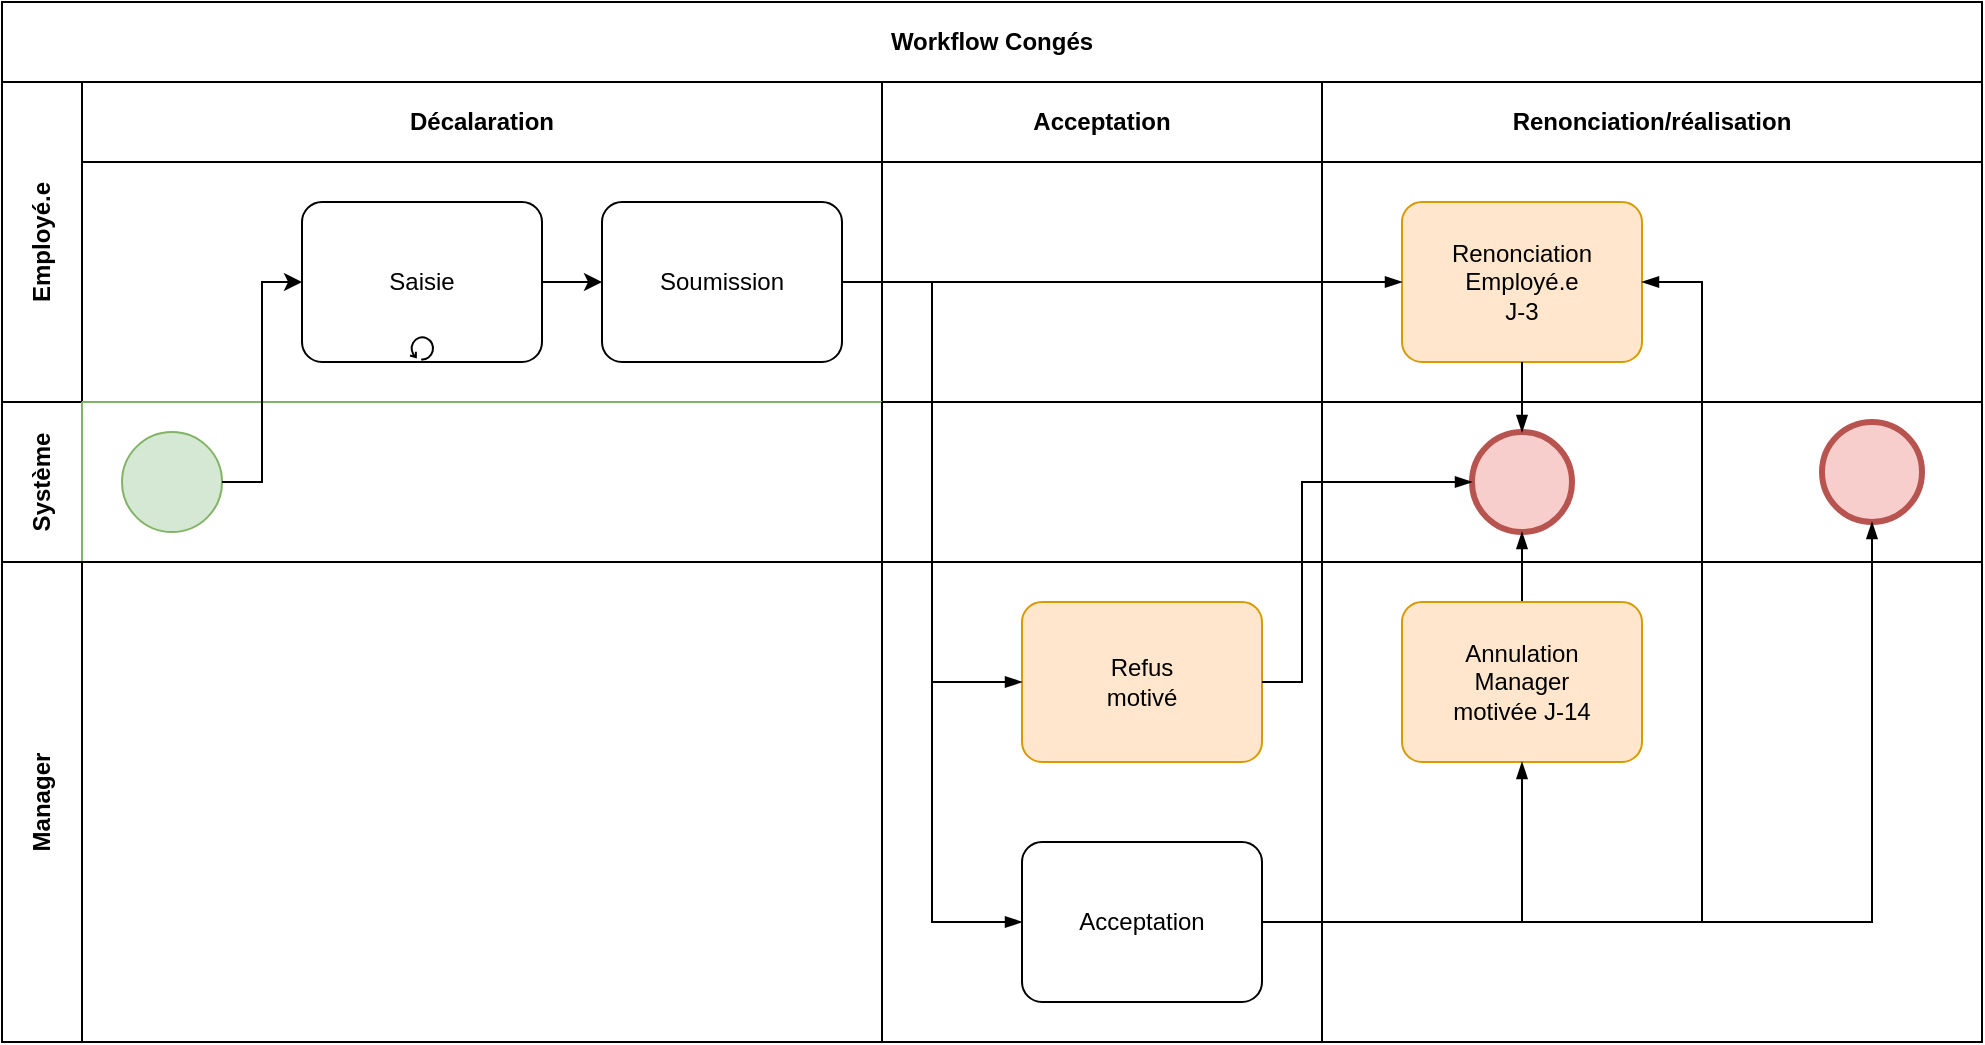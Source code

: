 <mxfile version="16.1.2" type="github"><diagram id="8MAGO7haqK6ek7z3_LDT" name="Page-1"><mxGraphModel dx="1056" dy="588" grid="1" gridSize="10" guides="1" tooltips="1" connect="1" arrows="1" fold="1" page="1" pageScale="1" pageWidth="1169" pageHeight="827" math="0" shadow="0"><root><mxCell id="0"/><mxCell id="1" parent="0"/><mxCell id="12r6SfNr3O9a51ruKMN_-2" value="Workflow Congés" style="shape=table;childLayout=tableLayout;rowLines=0;columnLines=0;startSize=40;html=1;whiteSpace=wrap;collapsible=0;recursiveResize=0;expand=0;pointerEvents=0;fontStyle=1;align=center;" vertex="1" parent="1"><mxGeometry x="10" y="10" width="990" height="520" as="geometry"/></mxCell><mxCell id="12r6SfNr3O9a51ruKMN_-3" value="Employé.e" style="swimlane;horizontal=0;points=[[0,0.5],[1,0.5]];portConstraint=eastwest;startSize=40;html=1;whiteSpace=wrap;collapsible=0;recursiveResize=0;expand=0;pointerEvents=0;fontStyle=1" vertex="1" parent="12r6SfNr3O9a51ruKMN_-2"><mxGeometry y="40" width="990" height="160" as="geometry"/></mxCell><mxCell id="12r6SfNr3O9a51ruKMN_-4" value="Décalaration" style="swimlane;connectable=0;startSize=40;html=1;whiteSpace=wrap;collapsible=0;recursiveResize=0;expand=0;pointerEvents=0;" vertex="1" parent="12r6SfNr3O9a51ruKMN_-3"><mxGeometry x="40" width="400" height="160" as="geometry"><mxRectangle width="400" height="160" as="alternateBounds"/></mxGeometry></mxCell><mxCell id="12r6SfNr3O9a51ruKMN_-31" style="edgeStyle=orthogonalEdgeStyle;rounded=0;orthogonalLoop=1;jettySize=auto;html=1;exitX=1;exitY=0.5;exitDx=0;exitDy=0;exitPerimeter=0;entryX=0;entryY=0.5;entryDx=0;entryDy=0;entryPerimeter=0;" edge="1" parent="12r6SfNr3O9a51ruKMN_-4" source="12r6SfNr3O9a51ruKMN_-15" target="12r6SfNr3O9a51ruKMN_-28"><mxGeometry relative="1" as="geometry"/></mxCell><mxCell id="12r6SfNr3O9a51ruKMN_-15" value="Saisie" style="points=[[0.25,0,0],[0.5,0,0],[0.75,0,0],[1,0.25,0],[1,0.5,0],[1,0.75,0],[0.75,1,0],[0.5,1,0],[0.25,1,0],[0,0.75,0],[0,0.5,0],[0,0.25,0]];shape=mxgraph.bpmn.task;whiteSpace=wrap;rectStyle=rounded;size=10;taskMarker=abstract;isLoopStandard=1;" vertex="1" parent="12r6SfNr3O9a51ruKMN_-4"><mxGeometry x="110" y="60" width="120" height="80" as="geometry"/></mxCell><mxCell id="12r6SfNr3O9a51ruKMN_-28" value="Soumission" style="points=[[0.25,0,0],[0.5,0,0],[0.75,0,0],[1,0.25,0],[1,0.5,0],[1,0.75,0],[0.75,1,0],[0.5,1,0],[0.25,1,0],[0,0.75,0],[0,0.5,0],[0,0.25,0]];shape=mxgraph.bpmn.task;whiteSpace=wrap;rectStyle=rounded;size=10;taskMarker=abstract;" vertex="1" parent="12r6SfNr3O9a51ruKMN_-4"><mxGeometry x="260" y="60" width="120" height="80" as="geometry"/></mxCell><mxCell id="12r6SfNr3O9a51ruKMN_-5" value="Acceptation" style="swimlane;connectable=0;startSize=40;html=1;whiteSpace=wrap;collapsible=0;recursiveResize=0;expand=0;pointerEvents=0;" vertex="1" parent="12r6SfNr3O9a51ruKMN_-3"><mxGeometry x="440" width="220" height="160" as="geometry"><mxRectangle width="220" height="160" as="alternateBounds"/></mxGeometry></mxCell><mxCell id="12r6SfNr3O9a51ruKMN_-6" value="Renonciation/réalisation" style="swimlane;connectable=0;startSize=40;html=1;whiteSpace=wrap;collapsible=0;recursiveResize=0;expand=0;pointerEvents=0;" vertex="1" parent="12r6SfNr3O9a51ruKMN_-3"><mxGeometry x="660" width="330" height="160" as="geometry"><mxRectangle width="330" height="160" as="alternateBounds"/></mxGeometry></mxCell><mxCell id="12r6SfNr3O9a51ruKMN_-38" value="Renonciation&#10;Employé.e&#10;J-3" style="points=[[0.25,0,0],[0.5,0,0],[0.75,0,0],[1,0.25,0],[1,0.5,0],[1,0.75,0],[0.75,1,0],[0.5,1,0],[0.25,1,0],[0,0.75,0],[0,0.5,0],[0,0.25,0]];shape=mxgraph.bpmn.task;whiteSpace=wrap;rectStyle=rounded;size=10;taskMarker=abstract;fillColor=#ffe6cc;strokeColor=#d79b00;" vertex="1" parent="12r6SfNr3O9a51ruKMN_-6"><mxGeometry x="40" y="60" width="120" height="80" as="geometry"/></mxCell><mxCell id="12r6SfNr3O9a51ruKMN_-46" value="" style="edgeStyle=elbowEdgeStyle;fontSize=12;html=1;endArrow=blockThin;endFill=1;rounded=0;entryX=0;entryY=0.5;entryDx=0;entryDy=0;entryPerimeter=0;exitX=1;exitY=0.5;exitDx=0;exitDy=0;exitPerimeter=0;" edge="1" parent="12r6SfNr3O9a51ruKMN_-3" source="12r6SfNr3O9a51ruKMN_-28" target="12r6SfNr3O9a51ruKMN_-38"><mxGeometry width="160" relative="1" as="geometry"><mxPoint x="520" y="100" as="sourcePoint"/><mxPoint x="770" y="111" as="targetPoint"/><Array as="points"><mxPoint x="570" y="120"/></Array></mxGeometry></mxCell><mxCell id="12r6SfNr3O9a51ruKMN_-7" value="Système" style="swimlane;horizontal=0;points=[[0,0.5],[1,0.5]];portConstraint=eastwest;startSize=40;html=1;whiteSpace=wrap;collapsible=0;recursiveResize=0;expand=0;pointerEvents=0;" vertex="1" parent="12r6SfNr3O9a51ruKMN_-2"><mxGeometry y="200" width="990" height="80" as="geometry"/></mxCell><mxCell id="12r6SfNr3O9a51ruKMN_-8" value="" style="swimlane;connectable=0;startSize=0;html=1;whiteSpace=wrap;collapsible=0;recursiveResize=0;expand=0;pointerEvents=0;fillColor=#d5e8d4;strokeColor=#82b366;" vertex="1" parent="12r6SfNr3O9a51ruKMN_-7"><mxGeometry x="40" width="400" height="80" as="geometry"><mxRectangle width="400" height="80" as="alternateBounds"/></mxGeometry></mxCell><mxCell id="12r6SfNr3O9a51ruKMN_-26" value="" style="points=[[0.145,0.145,0],[0.5,0,0],[0.855,0.145,0],[1,0.5,0],[0.855,0.855,0],[0.5,1,0],[0.145,0.855,0],[0,0.5,0]];shape=mxgraph.bpmn.event;html=1;verticalLabelPosition=bottom;labelBackgroundColor=#ffffff;verticalAlign=top;align=center;perimeter=ellipsePerimeter;outlineConnect=0;aspect=fixed;outline=standard;symbol=general;fillColor=#d5e8d4;strokeColor=#82b366;" vertex="1" parent="12r6SfNr3O9a51ruKMN_-8"><mxGeometry x="20" y="15" width="50" height="50" as="geometry"/></mxCell><mxCell id="12r6SfNr3O9a51ruKMN_-9" value="" style="swimlane;connectable=0;startSize=0;html=1;whiteSpace=wrap;collapsible=0;recursiveResize=0;expand=0;pointerEvents=0;" vertex="1" parent="12r6SfNr3O9a51ruKMN_-7"><mxGeometry x="440" width="220" height="80" as="geometry"><mxRectangle width="220" height="80" as="alternateBounds"/></mxGeometry></mxCell><mxCell id="12r6SfNr3O9a51ruKMN_-10" value="" style="swimlane;connectable=0;startSize=0;html=1;whiteSpace=wrap;collapsible=0;recursiveResize=0;expand=0;pointerEvents=0;" vertex="1" parent="12r6SfNr3O9a51ruKMN_-7"><mxGeometry x="660" width="330" height="80" as="geometry"><mxRectangle width="330" height="80" as="alternateBounds"/></mxGeometry></mxCell><mxCell id="12r6SfNr3O9a51ruKMN_-27" value="" style="points=[[0.145,0.145,0],[0.5,0,0],[0.855,0.145,0],[1,0.5,0],[0.855,0.855,0],[0.5,1,0],[0.145,0.855,0],[0,0.5,0]];shape=mxgraph.bpmn.event;html=1;verticalLabelPosition=bottom;labelBackgroundColor=#ffffff;verticalAlign=top;align=center;perimeter=ellipsePerimeter;outlineConnect=0;aspect=fixed;outline=end;symbol=terminate2;fillColor=#f8cecc;strokeColor=#b85450;" vertex="1" parent="12r6SfNr3O9a51ruKMN_-10"><mxGeometry x="75" y="15" width="50" height="50" as="geometry"/></mxCell><mxCell id="12r6SfNr3O9a51ruKMN_-47" value="" style="points=[[0.145,0.145,0],[0.5,0,0],[0.855,0.145,0],[1,0.5,0],[0.855,0.855,0],[0.5,1,0],[0.145,0.855,0],[0,0.5,0]];shape=mxgraph.bpmn.event;html=1;verticalLabelPosition=bottom;labelBackgroundColor=#ffffff;verticalAlign=top;align=center;perimeter=ellipsePerimeter;outlineConnect=0;aspect=fixed;outline=end;symbol=terminate2;fillColor=#f8cecc;strokeColor=#b85450;" vertex="1" parent="12r6SfNr3O9a51ruKMN_-10"><mxGeometry x="250" y="10" width="50" height="50" as="geometry"/></mxCell><mxCell id="12r6SfNr3O9a51ruKMN_-29" value="" style="edgeStyle=elbowEdgeStyle;fontSize=12;html=1;endArrow=blockThin;endFill=1;rounded=0;exitX=1;exitY=0.5;exitDx=0;exitDy=0;exitPerimeter=0;" edge="1" parent="12r6SfNr3O9a51ruKMN_-2" source="12r6SfNr3O9a51ruKMN_-28" target="12r6SfNr3O9a51ruKMN_-32"><mxGeometry width="160" relative="1" as="geometry"><mxPoint x="170" y="370" as="sourcePoint"/><mxPoint x="330" y="370" as="targetPoint"/></mxGeometry></mxCell><mxCell id="12r6SfNr3O9a51ruKMN_-42" value="" style="edgeStyle=elbowEdgeStyle;fontSize=12;html=1;endArrow=blockThin;endFill=1;rounded=0;exitX=1;exitY=0.5;exitDx=0;exitDy=0;exitPerimeter=0;" edge="1" parent="12r6SfNr3O9a51ruKMN_-2" source="12r6SfNr3O9a51ruKMN_-32" target="12r6SfNr3O9a51ruKMN_-38"><mxGeometry width="160" relative="1" as="geometry"><mxPoint x="570" y="330" as="sourcePoint"/><mxPoint x="1100" y="626.5" as="targetPoint"/><Array as="points"><mxPoint x="850" y="300"/><mxPoint x="870" y="300"/></Array></mxGeometry></mxCell><mxCell id="12r6SfNr3O9a51ruKMN_-44" value="" style="edgeStyle=elbowEdgeStyle;fontSize=12;html=1;endArrow=blockThin;endFill=1;rounded=0;exitX=0.5;exitY=1;exitDx=0;exitDy=0;exitPerimeter=0;entryX=0.5;entryY=0;entryDx=0;entryDy=0;entryPerimeter=0;" edge="1" parent="12r6SfNr3O9a51ruKMN_-2" source="12r6SfNr3O9a51ruKMN_-38" target="12r6SfNr3O9a51ruKMN_-27"><mxGeometry width="160" relative="1" as="geometry"><mxPoint x="620" y="470" as="sourcePoint"/><mxPoint x="1130" y="646.5" as="targetPoint"/><Array as="points"><mxPoint x="760" y="200"/></Array></mxGeometry></mxCell><mxCell id="12r6SfNr3O9a51ruKMN_-45" value="" style="edgeStyle=elbowEdgeStyle;fontSize=12;html=1;endArrow=blockThin;endFill=1;rounded=0;exitX=0.5;exitY=0;exitDx=0;exitDy=0;exitPerimeter=0;entryX=0.5;entryY=1;entryDx=0;entryDy=0;entryPerimeter=0;" edge="1" parent="12r6SfNr3O9a51ruKMN_-2" source="12r6SfNr3O9a51ruKMN_-39" target="12r6SfNr3O9a51ruKMN_-27"><mxGeometry width="160" relative="1" as="geometry"><mxPoint x="630" y="480" as="sourcePoint"/><mxPoint x="1140" y="656.5" as="targetPoint"/><Array as="points"><mxPoint x="760" y="280"/><mxPoint x="1115" y="450"/></Array></mxGeometry></mxCell><mxCell id="12r6SfNr3O9a51ruKMN_-11" value="Manager" style="swimlane;horizontal=0;points=[[0,0.5],[1,0.5]];portConstraint=eastwest;startSize=40;html=1;whiteSpace=wrap;collapsible=0;recursiveResize=0;expand=0;pointerEvents=0;" vertex="1" parent="12r6SfNr3O9a51ruKMN_-2"><mxGeometry y="280" width="990" height="240" as="geometry"/></mxCell><mxCell id="12r6SfNr3O9a51ruKMN_-12" value="" style="swimlane;connectable=0;startSize=0;html=1;whiteSpace=wrap;collapsible=0;recursiveResize=0;expand=0;pointerEvents=0;" vertex="1" parent="12r6SfNr3O9a51ruKMN_-11"><mxGeometry x="40" width="400" height="240" as="geometry"><mxRectangle width="400" height="240" as="alternateBounds"/></mxGeometry></mxCell><mxCell id="12r6SfNr3O9a51ruKMN_-13" value="" style="swimlane;connectable=0;startSize=0;html=1;whiteSpace=wrap;collapsible=0;recursiveResize=0;expand=0;pointerEvents=0;" vertex="1" parent="12r6SfNr3O9a51ruKMN_-11"><mxGeometry x="440" width="220" height="240" as="geometry"><mxRectangle width="220" height="240" as="alternateBounds"/></mxGeometry></mxCell><mxCell id="12r6SfNr3O9a51ruKMN_-32" value="Acceptation" style="points=[[0.25,0,0],[0.5,0,0],[0.75,0,0],[1,0.25,0],[1,0.5,0],[1,0.75,0],[0.75,1,0],[0.5,1,0],[0.25,1,0],[0,0.75,0],[0,0.5,0],[0,0.25,0]];shape=mxgraph.bpmn.task;whiteSpace=wrap;rectStyle=rounded;size=10;taskMarker=abstract;" vertex="1" parent="12r6SfNr3O9a51ruKMN_-13"><mxGeometry x="70" y="140" width="120" height="80" as="geometry"/></mxCell><mxCell id="12r6SfNr3O9a51ruKMN_-33" value="Refus&#10;motivé" style="points=[[0.25,0,0],[0.5,0,0],[0.75,0,0],[1,0.25,0],[1,0.5,0],[1,0.75,0],[0.75,1,0],[0.5,1,0],[0.25,1,0],[0,0.75,0],[0,0.5,0],[0,0.25,0]];shape=mxgraph.bpmn.task;whiteSpace=wrap;rectStyle=rounded;size=10;taskMarker=abstract;fillColor=#ffe6cc;strokeColor=#d79b00;" vertex="1" parent="12r6SfNr3O9a51ruKMN_-13"><mxGeometry x="70" y="20" width="120" height="80" as="geometry"/></mxCell><mxCell id="12r6SfNr3O9a51ruKMN_-14" value="" style="swimlane;connectable=0;startSize=0;html=1;whiteSpace=wrap;collapsible=0;recursiveResize=0;expand=0;pointerEvents=0;" vertex="1" parent="12r6SfNr3O9a51ruKMN_-11"><mxGeometry x="660" width="330" height="240" as="geometry"><mxRectangle width="330" height="240" as="alternateBounds"/></mxGeometry></mxCell><mxCell id="12r6SfNr3O9a51ruKMN_-39" value="Annulation&#10;Manager&#10;motivée J-14" style="points=[[0.25,0,0],[0.5,0,0],[0.75,0,0],[1,0.25,0],[1,0.5,0],[1,0.75,0],[0.75,1,0],[0.5,1,0],[0.25,1,0],[0,0.75,0],[0,0.5,0],[0,0.25,0]];shape=mxgraph.bpmn.task;whiteSpace=wrap;rectStyle=rounded;size=10;taskMarker=abstract;fillColor=#ffe6cc;strokeColor=#d79b00;" vertex="1" parent="12r6SfNr3O9a51ruKMN_-14"><mxGeometry x="40" y="20" width="120" height="80" as="geometry"/></mxCell><mxCell id="12r6SfNr3O9a51ruKMN_-43" value="" style="edgeStyle=elbowEdgeStyle;fontSize=12;html=1;endArrow=blockThin;endFill=1;rounded=0;exitX=1;exitY=0.5;exitDx=0;exitDy=0;exitPerimeter=0;entryX=0.5;entryY=1;entryDx=0;entryDy=0;entryPerimeter=0;" edge="1" parent="12r6SfNr3O9a51ruKMN_-11" source="12r6SfNr3O9a51ruKMN_-32" target="12r6SfNr3O9a51ruKMN_-39"><mxGeometry width="160" relative="1" as="geometry"><mxPoint x="600" y="-37" as="sourcePoint"/><mxPoint x="880" y="60" as="targetPoint"/><Array as="points"><mxPoint x="760" y="140"/></Array></mxGeometry></mxCell><mxCell id="12r6SfNr3O9a51ruKMN_-30" style="edgeStyle=orthogonalEdgeStyle;rounded=0;orthogonalLoop=1;jettySize=auto;html=1;exitX=1;exitY=0.5;exitDx=0;exitDy=0;exitPerimeter=0;entryX=0;entryY=0.5;entryDx=0;entryDy=0;entryPerimeter=0;" edge="1" parent="12r6SfNr3O9a51ruKMN_-2" source="12r6SfNr3O9a51ruKMN_-26" target="12r6SfNr3O9a51ruKMN_-15"><mxGeometry relative="1" as="geometry"/></mxCell><mxCell id="12r6SfNr3O9a51ruKMN_-40" value="" style="edgeStyle=elbowEdgeStyle;fontSize=12;html=1;endArrow=blockThin;endFill=1;rounded=0;exitX=1;exitY=0.5;exitDx=0;exitDy=0;exitPerimeter=0;entryX=0;entryY=0.5;entryDx=0;entryDy=0;entryPerimeter=0;" edge="1" parent="12r6SfNr3O9a51ruKMN_-2" source="12r6SfNr3O9a51ruKMN_-28" target="12r6SfNr3O9a51ruKMN_-33"><mxGeometry width="160" relative="1" as="geometry"><mxPoint x="400" y="170" as="sourcePoint"/><mxPoint x="460" y="340" as="targetPoint"/></mxGeometry></mxCell><mxCell id="12r6SfNr3O9a51ruKMN_-36" value="" style="edgeStyle=elbowEdgeStyle;fontSize=12;html=1;endArrow=blockThin;endFill=1;rounded=0;exitX=1;exitY=0.5;exitDx=0;exitDy=0;exitPerimeter=0;entryX=0;entryY=0.5;entryDx=0;entryDy=0;entryPerimeter=0;" edge="1" parent="12r6SfNr3O9a51ruKMN_-2" source="12r6SfNr3O9a51ruKMN_-33" target="12r6SfNr3O9a51ruKMN_-27"><mxGeometry width="160" relative="1" as="geometry"><mxPoint x="400" y="170" as="sourcePoint"/><mxPoint x="470" y="385" as="targetPoint"/><Array as="points"><mxPoint x="650" y="280"/></Array></mxGeometry></mxCell><mxCell id="12r6SfNr3O9a51ruKMN_-49" value="" style="edgeStyle=elbowEdgeStyle;fontSize=12;html=1;endArrow=blockThin;endFill=1;rounded=0;entryX=0.5;entryY=1;entryDx=0;entryDy=0;entryPerimeter=0;exitX=1;exitY=0.5;exitDx=0;exitDy=0;exitPerimeter=0;" edge="1" parent="12r6SfNr3O9a51ruKMN_-2" source="12r6SfNr3O9a51ruKMN_-32" target="12r6SfNr3O9a51ruKMN_-47"><mxGeometry width="160" relative="1" as="geometry"><mxPoint x="630" y="330" as="sourcePoint"/><mxPoint x="770" y="400" as="targetPoint"/><Array as="points"><mxPoint x="935" y="350"/></Array></mxGeometry></mxCell></root></mxGraphModel></diagram></mxfile>